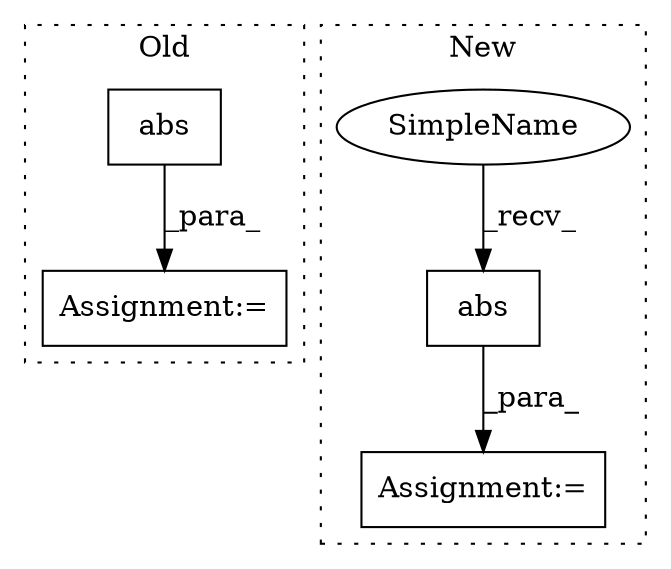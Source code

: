 digraph G {
subgraph cluster0 {
1 [label="abs" a="32" s="3974,4039" l="4,1" shape="box"];
3 [label="Assignment:=" a="7" s="3973" l="1" shape="box"];
label = "Old";
style="dotted";
}
subgraph cluster1 {
2 [label="SimpleName" a="42" s="2246" l="5" shape="ellipse"];
4 [label="abs" a="32" s="2252,2306" l="4,1" shape="box"];
5 [label="Assignment:=" a="7" s="2234" l="1" shape="box"];
label = "New";
style="dotted";
}
1 -> 3 [label="_para_"];
2 -> 4 [label="_recv_"];
4 -> 5 [label="_para_"];
}